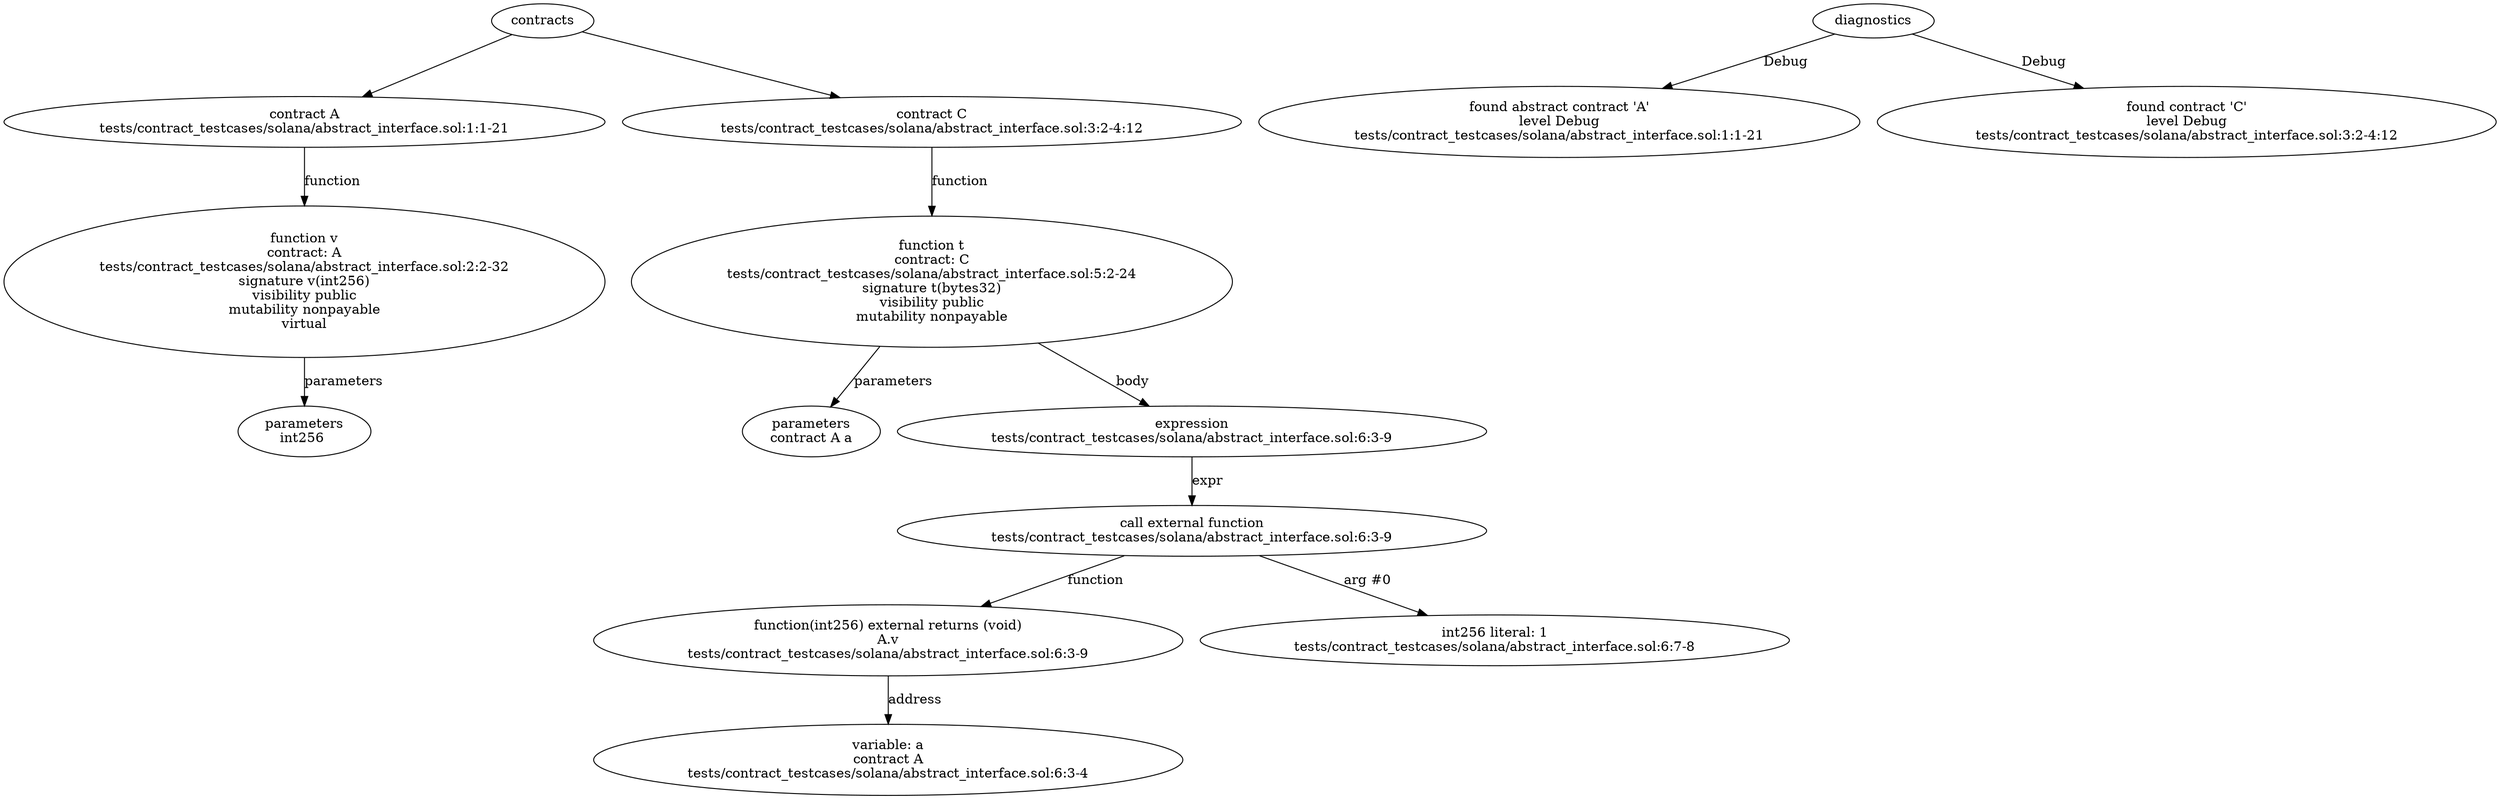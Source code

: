 strict digraph "tests/contract_testcases/solana/abstract_interface.sol" {
	contract [label="contract A\ntests/contract_testcases/solana/abstract_interface.sol:1:1-21"]
	v [label="function v\ncontract: A\ntests/contract_testcases/solana/abstract_interface.sol:2:2-32\nsignature v(int256)\nvisibility public\nmutability nonpayable\nvirtual"]
	parameters [label="parameters\nint256 "]
	contract_5 [label="contract C\ntests/contract_testcases/solana/abstract_interface.sol:3:2-4:12"]
	t [label="function t\ncontract: C\ntests/contract_testcases/solana/abstract_interface.sol:5:2-24\nsignature t(bytes32)\nvisibility public\nmutability nonpayable"]
	parameters_7 [label="parameters\ncontract A a"]
	expr [label="expression\ntests/contract_testcases/solana/abstract_interface.sol:6:3-9"]
	call_external_function [label="call external function\ntests/contract_testcases/solana/abstract_interface.sol:6:3-9"]
	external_function [label="function(int256) external returns (void)\nA.v\ntests/contract_testcases/solana/abstract_interface.sol:6:3-9"]
	variable [label="variable: a\ncontract A\ntests/contract_testcases/solana/abstract_interface.sol:6:3-4"]
	number_literal [label="int256 literal: 1\ntests/contract_testcases/solana/abstract_interface.sol:6:7-8"]
	diagnostic [label="found abstract contract 'A'\nlevel Debug\ntests/contract_testcases/solana/abstract_interface.sol:1:1-21"]
	diagnostic_15 [label="found contract 'C'\nlevel Debug\ntests/contract_testcases/solana/abstract_interface.sol:3:2-4:12"]
	contracts -> contract
	contract -> v [label="function"]
	v -> parameters [label="parameters"]
	contracts -> contract_5
	contract_5 -> t [label="function"]
	t -> parameters_7 [label="parameters"]
	t -> expr [label="body"]
	expr -> call_external_function [label="expr"]
	call_external_function -> external_function [label="function"]
	external_function -> variable [label="address"]
	call_external_function -> number_literal [label="arg #0"]
	diagnostics -> diagnostic [label="Debug"]
	diagnostics -> diagnostic_15 [label="Debug"]
}
